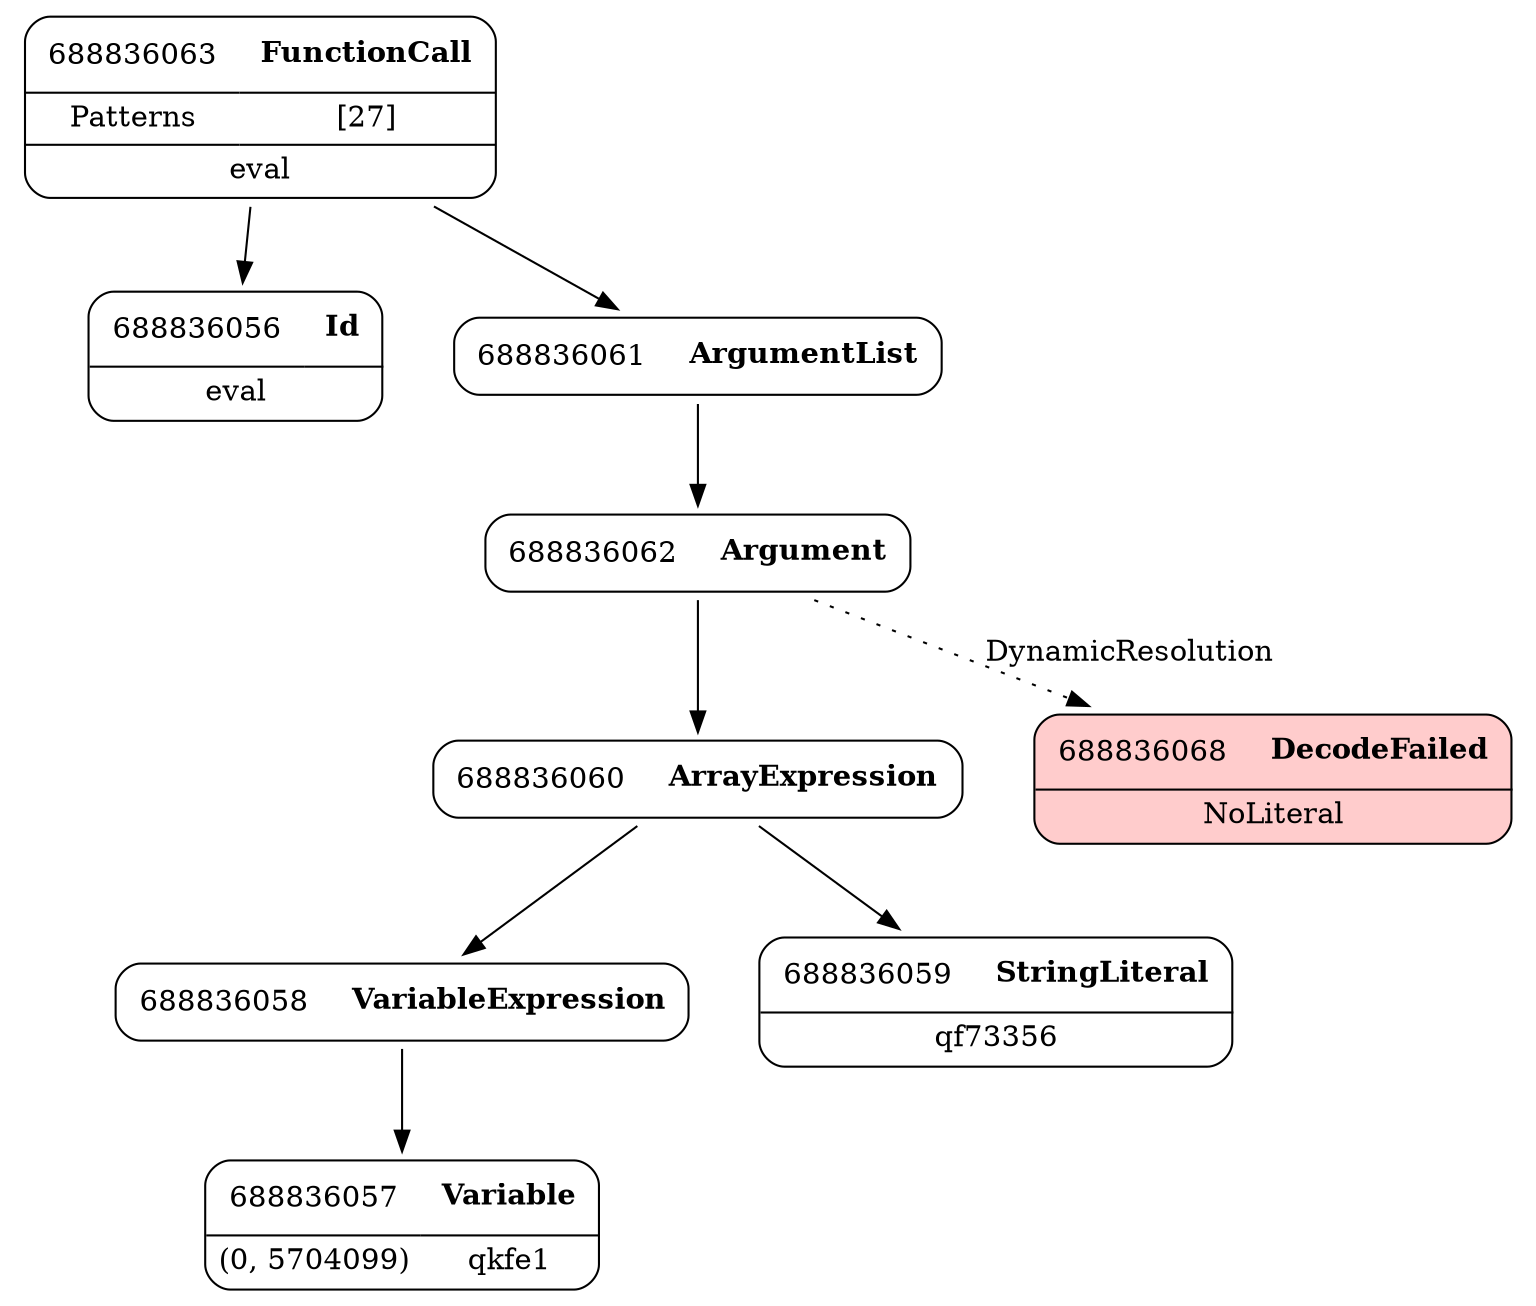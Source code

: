digraph ast {
node [shape=none];
688836062 [label=<<TABLE border='1' cellspacing='0' cellpadding='10' style='rounded' ><TR><TD border='0'>688836062</TD><TD border='0'><B>Argument</B></TD></TR></TABLE>>];
688836062 -> 688836060 [weight=2];
688836062 -> 688836068 [style=dotted,label=DynamicResolution];
688836063 [label=<<TABLE border='1' cellspacing='0' cellpadding='10' style='rounded' ><TR><TD border='0'>688836063</TD><TD border='0'><B>FunctionCall</B></TD></TR><HR/><TR><TD border='0' cellpadding='5'>Patterns</TD><TD border='0' cellpadding='5'>[27]</TD></TR><HR/><TR><TD border='0' cellpadding='5' colspan='2'>eval</TD></TR></TABLE>>];
688836063 -> 688836056 [weight=2];
688836063 -> 688836061 [weight=2];
688836060 [label=<<TABLE border='1' cellspacing='0' cellpadding='10' style='rounded' ><TR><TD border='0'>688836060</TD><TD border='0'><B>ArrayExpression</B></TD></TR></TABLE>>];
688836060 -> 688836058 [weight=2];
688836060 -> 688836059 [weight=2];
688836061 [label=<<TABLE border='1' cellspacing='0' cellpadding='10' style='rounded' ><TR><TD border='0'>688836061</TD><TD border='0'><B>ArgumentList</B></TD></TR></TABLE>>];
688836061 -> 688836062 [weight=2];
688836058 [label=<<TABLE border='1' cellspacing='0' cellpadding='10' style='rounded' ><TR><TD border='0'>688836058</TD><TD border='0'><B>VariableExpression</B></TD></TR></TABLE>>];
688836058 -> 688836057 [weight=2];
688836059 [label=<<TABLE border='1' cellspacing='0' cellpadding='10' style='rounded' ><TR><TD border='0'>688836059</TD><TD border='0'><B>StringLiteral</B></TD></TR><HR/><TR><TD border='0' cellpadding='5' colspan='2'>qf73356</TD></TR></TABLE>>];
688836056 [label=<<TABLE border='1' cellspacing='0' cellpadding='10' style='rounded' ><TR><TD border='0'>688836056</TD><TD border='0'><B>Id</B></TD></TR><HR/><TR><TD border='0' cellpadding='5' colspan='2'>eval</TD></TR></TABLE>>];
688836057 [label=<<TABLE border='1' cellspacing='0' cellpadding='10' style='rounded' ><TR><TD border='0'>688836057</TD><TD border='0'><B>Variable</B></TD></TR><HR/><TR><TD border='0' cellpadding='5'>(0, 5704099)</TD><TD border='0' cellpadding='5'>qkfe1</TD></TR></TABLE>>];
688836068 [label=<<TABLE border='1' cellspacing='0' cellpadding='10' style='rounded' bgcolor='#FFCCCC' ><TR><TD border='0'>688836068</TD><TD border='0'><B>DecodeFailed</B></TD></TR><HR/><TR><TD border='0' cellpadding='5' colspan='2'>NoLiteral</TD></TR></TABLE>>];
}
